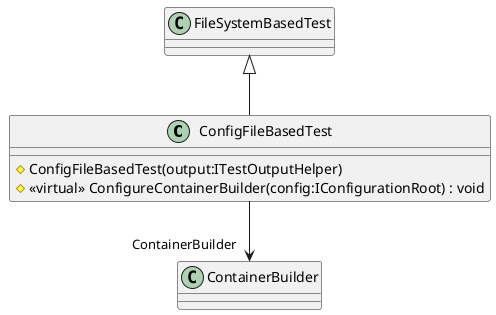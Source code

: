 @startuml
class ConfigFileBasedTest {
    # ConfigFileBasedTest(output:ITestOutputHelper)
    # <<virtual>> ConfigureContainerBuilder(config:IConfigurationRoot) : void
}
FileSystemBasedTest <|-- ConfigFileBasedTest
ConfigFileBasedTest --> "ContainerBuilder" ContainerBuilder
@enduml
